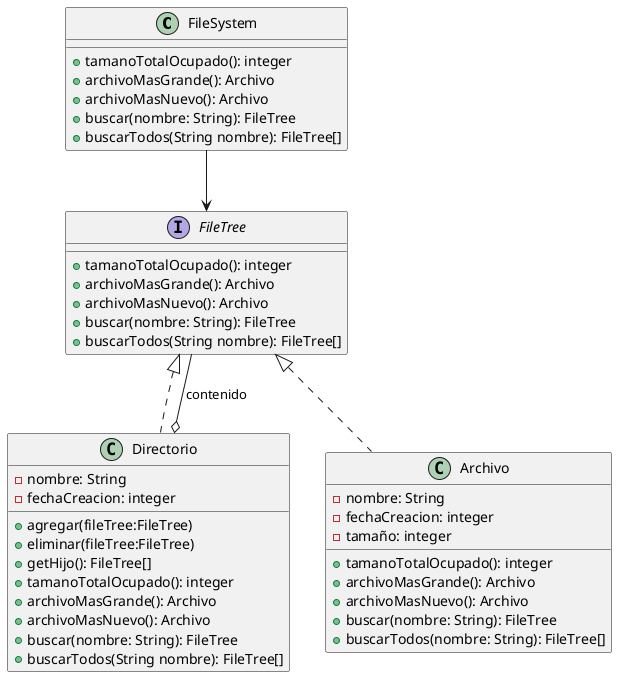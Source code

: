 @startuml

'cliente'
class FileSystem {
+ tamanoTotalOcupado(): integer
+ archivoMasGrande(): Archivo
+ archivoMasNuevo(): Archivo
+ buscar(nombre: String): FileTree
+ buscarTodos(String nombre): FileTree[]
}

'hoja'
class Archivo {
- nombre: String
- fechaCreacion: integer
- tamaño: integer
+ tamanoTotalOcupado(): integer
+ archivoMasGrande(): Archivo
+ archivoMasNuevo(): Archivo
+ buscar(nombre: String): FileTree
+ buscarTodos(nombre: String): FileTree[]
}

'composite'
class Directorio {
- nombre: String
- fechaCreacion: integer
+ agregar(fileTree:FileTree)
+ eliminar(fileTree:FileTree)
+ getHijo(): FileTree[]
+ tamanoTotalOcupado(): integer
+ archivoMasGrande(): Archivo
+ archivoMasNuevo(): Archivo
+ buscar(nombre: String): FileTree
+ buscarTodos(String nombre): FileTree[]
}

'componente'
interface FileTree {
+ tamanoTotalOcupado(): integer
+ archivoMasGrande(): Archivo
+ archivoMasNuevo(): Archivo
+ buscar(nombre: String): FileTree
+ buscarTodos(String nombre): FileTree[]
}

FileSystem --> FileTree
FileTree <|.. Archivo
FileTree <|.. Directorio
Directorio o-- FileTree : contenido


@enduml